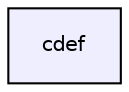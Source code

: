 digraph "cdef" {
  compound=true
  node [ fontsize="10", fontname="Helvetica"];
  edge [ labelfontsize="10", labelfontname="Helvetica"];
  dir_944250886a7b7d3ff553635651c31ce4 [shape=box, label="cdef", style="filled", fillcolor="#eeeeff", pencolor="black", URL="dir_944250886a7b7d3ff553635651c31ce4.html"];
}
